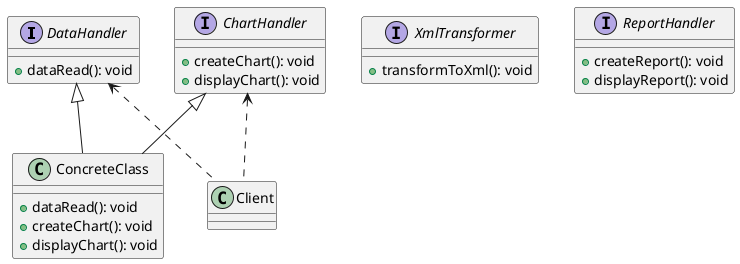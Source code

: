 @startuml
'https://plantuml.com/class-diagram

interface DataHandler {
    +dataRead(): void
}

interface XmlTransformer {
    +transformToXml(): void
}

interface ChartHandler {
    +createChart(): void
    +displayChart(): void
}

interface ReportHandler {
    +createReport(): void
    +displayReport(): void
}

class ConcreteClass {
    +dataRead(): void
    +createChart(): void
    +displayChart(): void
}

DataHandler <|-- ConcreteClass
ChartHandler <|-- ConcreteClass

class Client

DataHandler <.. Client
ChartHandler <.. Client

@enduml